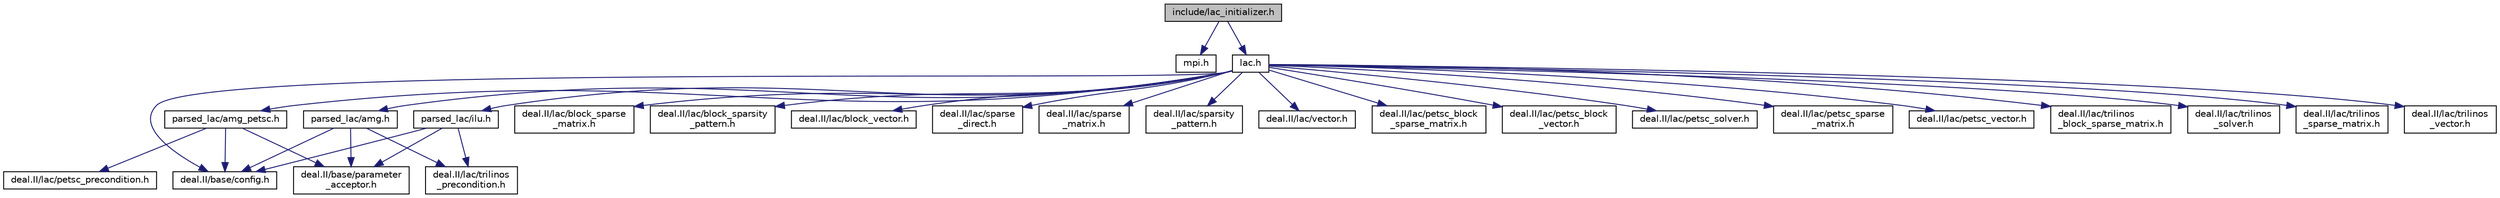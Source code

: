digraph "include/lac_initializer.h"
{
 // LATEX_PDF_SIZE
  bgcolor="transparent";
  edge [fontname="Helvetica",fontsize="10",labelfontname="Helvetica",labelfontsize="10"];
  node [fontname="Helvetica",fontsize="10",shape=record];
  Node1 [label="include/lac_initializer.h",height=0.2,width=0.4,color="black", fillcolor="grey75", style="filled", fontcolor="black",tooltip=" "];
  Node1 -> Node2 [color="midnightblue",fontsize="10",style="solid",fontname="Helvetica"];
  Node2 [label="mpi.h",height=0.2,width=0.4,color="black",URL="/__w/fsi-suite/fsi-suite/deal.tag$mpi_8h.html.html",tooltip=" "];
  Node1 -> Node3 [color="midnightblue",fontsize="10",style="solid",fontname="Helvetica"];
  Node3 [label="lac.h",height=0.2,width=0.4,color="black",URL="$lac_8h.html",tooltip=" "];
  Node3 -> Node4 [color="midnightblue",fontsize="10",style="solid",fontname="Helvetica"];
  Node4 [label="deal.II/base/config.h",height=0.2,width=0.4,color="black",URL="/__w/fsi-suite/fsi-suite/deal.tag$config_8h.html.html",tooltip=" "];
  Node3 -> Node5 [color="midnightblue",fontsize="10",style="solid",fontname="Helvetica"];
  Node5 [label="deal.II/lac/block_sparse\l_matrix.h",height=0.2,width=0.4,color="black",URL="/__w/fsi-suite/fsi-suite/deal.tag$block__sparse__matrix_8h.html.html",tooltip=" "];
  Node3 -> Node6 [color="midnightblue",fontsize="10",style="solid",fontname="Helvetica"];
  Node6 [label="deal.II/lac/block_sparsity\l_pattern.h",height=0.2,width=0.4,color="black",URL="/__w/fsi-suite/fsi-suite/deal.tag$block__sparsity__pattern_8h.html.html",tooltip=" "];
  Node3 -> Node7 [color="midnightblue",fontsize="10",style="solid",fontname="Helvetica"];
  Node7 [label="deal.II/lac/block_vector.h",height=0.2,width=0.4,color="black",URL="/__w/fsi-suite/fsi-suite/deal.tag$block__vector_8h.html.html",tooltip=" "];
  Node3 -> Node8 [color="midnightblue",fontsize="10",style="solid",fontname="Helvetica"];
  Node8 [label="deal.II/lac/sparse\l_direct.h",height=0.2,width=0.4,color="black",URL="/__w/fsi-suite/fsi-suite/deal.tag$sparse__direct_8h.html.html",tooltip=" "];
  Node3 -> Node9 [color="midnightblue",fontsize="10",style="solid",fontname="Helvetica"];
  Node9 [label="deal.II/lac/sparse\l_matrix.h",height=0.2,width=0.4,color="black",URL="/__w/fsi-suite/fsi-suite/deal.tag$sparse__matrix_8h.html.html",tooltip=" "];
  Node3 -> Node10 [color="midnightblue",fontsize="10",style="solid",fontname="Helvetica"];
  Node10 [label="deal.II/lac/sparsity\l_pattern.h",height=0.2,width=0.4,color="black",URL="/__w/fsi-suite/fsi-suite/deal.tag$sparsity__pattern_8h.html.html",tooltip=" "];
  Node3 -> Node11 [color="midnightblue",fontsize="10",style="solid",fontname="Helvetica"];
  Node11 [label="deal.II/lac/vector.h",height=0.2,width=0.4,color="black",URL="/__w/fsi-suite/fsi-suite/deal.tag$vector_8h.html.html",tooltip=" "];
  Node3 -> Node12 [color="midnightblue",fontsize="10",style="solid",fontname="Helvetica"];
  Node12 [label="deal.II/lac/petsc_block\l_sparse_matrix.h",height=0.2,width=0.4,color="black",URL="/__w/fsi-suite/fsi-suite/deal.tag$petsc__block__sparse__matrix_8h.html.html",tooltip=" "];
  Node3 -> Node13 [color="midnightblue",fontsize="10",style="solid",fontname="Helvetica"];
  Node13 [label="deal.II/lac/petsc_block\l_vector.h",height=0.2,width=0.4,color="black",URL="/__w/fsi-suite/fsi-suite/deal.tag$petsc__block__vector_8h.html.html",tooltip=" "];
  Node3 -> Node14 [color="midnightblue",fontsize="10",style="solid",fontname="Helvetica"];
  Node14 [label="deal.II/lac/petsc_solver.h",height=0.2,width=0.4,color="black",URL="/__w/fsi-suite/fsi-suite/deal.tag$petsc__solver_8h.html.html",tooltip=" "];
  Node3 -> Node15 [color="midnightblue",fontsize="10",style="solid",fontname="Helvetica"];
  Node15 [label="deal.II/lac/petsc_sparse\l_matrix.h",height=0.2,width=0.4,color="black",URL="/__w/fsi-suite/fsi-suite/deal.tag$petsc__sparse__matrix_8h.html.html",tooltip=" "];
  Node3 -> Node16 [color="midnightblue",fontsize="10",style="solid",fontname="Helvetica"];
  Node16 [label="deal.II/lac/petsc_vector.h",height=0.2,width=0.4,color="black",URL="/__w/fsi-suite/fsi-suite/deal.tag$petsc__vector_8h.html.html",tooltip=" "];
  Node3 -> Node17 [color="midnightblue",fontsize="10",style="solid",fontname="Helvetica"];
  Node17 [label="deal.II/lac/trilinos\l_block_sparse_matrix.h",height=0.2,width=0.4,color="black",URL="/__w/fsi-suite/fsi-suite/deal.tag$trilinos__block__sparse__matrix_8h.html.html",tooltip=" "];
  Node3 -> Node18 [color="midnightblue",fontsize="10",style="solid",fontname="Helvetica"];
  Node18 [label="deal.II/lac/trilinos\l_solver.h",height=0.2,width=0.4,color="black",URL="/__w/fsi-suite/fsi-suite/deal.tag$trilinos__solver_8h.html.html",tooltip=" "];
  Node3 -> Node19 [color="midnightblue",fontsize="10",style="solid",fontname="Helvetica"];
  Node19 [label="deal.II/lac/trilinos\l_sparse_matrix.h",height=0.2,width=0.4,color="black",URL="/__w/fsi-suite/fsi-suite/deal.tag$trilinos__sparse__matrix_8h.html.html",tooltip=" "];
  Node3 -> Node20 [color="midnightblue",fontsize="10",style="solid",fontname="Helvetica"];
  Node20 [label="deal.II/lac/trilinos\l_vector.h",height=0.2,width=0.4,color="black",URL="/__w/fsi-suite/fsi-suite/deal.tag$trilinos__vector_8h.html.html",tooltip=" "];
  Node3 -> Node21 [color="midnightblue",fontsize="10",style="solid",fontname="Helvetica"];
  Node21 [label="parsed_lac/amg.h",height=0.2,width=0.4,color="black",URL="$amg_8h.html",tooltip=" "];
  Node21 -> Node4 [color="midnightblue",fontsize="10",style="solid",fontname="Helvetica"];
  Node21 -> Node22 [color="midnightblue",fontsize="10",style="solid",fontname="Helvetica"];
  Node22 [label="deal.II/base/parameter\l_acceptor.h",height=0.2,width=0.4,color="black",URL="/__w/fsi-suite/fsi-suite/deal.tag$parameter__acceptor_8h.html.html",tooltip=" "];
  Node21 -> Node23 [color="midnightblue",fontsize="10",style="solid",fontname="Helvetica"];
  Node23 [label="deal.II/lac/trilinos\l_precondition.h",height=0.2,width=0.4,color="black",URL="/__w/fsi-suite/fsi-suite/deal.tag$trilinos__precondition_8h.html.html",tooltip=" "];
  Node3 -> Node24 [color="midnightblue",fontsize="10",style="solid",fontname="Helvetica"];
  Node24 [label="parsed_lac/amg_petsc.h",height=0.2,width=0.4,color="black",URL="$amg__petsc_8h.html",tooltip=" "];
  Node24 -> Node4 [color="midnightblue",fontsize="10",style="solid",fontname="Helvetica"];
  Node24 -> Node22 [color="midnightblue",fontsize="10",style="solid",fontname="Helvetica"];
  Node24 -> Node25 [color="midnightblue",fontsize="10",style="solid",fontname="Helvetica"];
  Node25 [label="deal.II/lac/petsc_precondition.h",height=0.2,width=0.4,color="black",URL="/__w/fsi-suite/fsi-suite/deal.tag$petsc__precondition_8h.html.html",tooltip=" "];
  Node3 -> Node26 [color="midnightblue",fontsize="10",style="solid",fontname="Helvetica"];
  Node26 [label="parsed_lac/ilu.h",height=0.2,width=0.4,color="black",URL="$ilu_8h.html",tooltip=" "];
  Node26 -> Node4 [color="midnightblue",fontsize="10",style="solid",fontname="Helvetica"];
  Node26 -> Node22 [color="midnightblue",fontsize="10",style="solid",fontname="Helvetica"];
  Node26 -> Node23 [color="midnightblue",fontsize="10",style="solid",fontname="Helvetica"];
}
